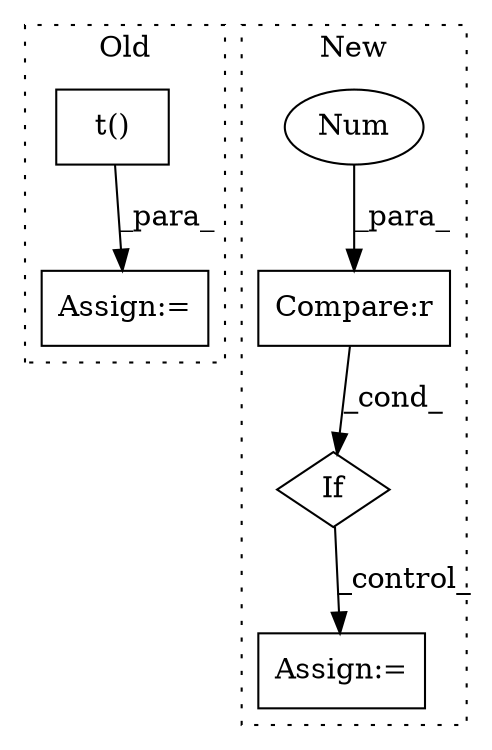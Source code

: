digraph G {
subgraph cluster0 {
1 [label="t()" a="75" s="12326" l="55" shape="box"];
5 [label="Assign:=" a="68" s="12323" l="3" shape="box"];
label = "Old";
style="dotted";
}
subgraph cluster1 {
2 [label="If" a="96" s="12369" l="3" shape="diamond"];
3 [label="Assign:=" a="68" s="12516" l="3" shape="box"];
4 [label="Compare:r" a="40" s="12372" l="28" shape="box"];
6 [label="Num" a="76" s="12399" l="1" shape="ellipse"];
label = "New";
style="dotted";
}
1 -> 5 [label="_para_"];
2 -> 3 [label="_control_"];
4 -> 2 [label="_cond_"];
6 -> 4 [label="_para_"];
}